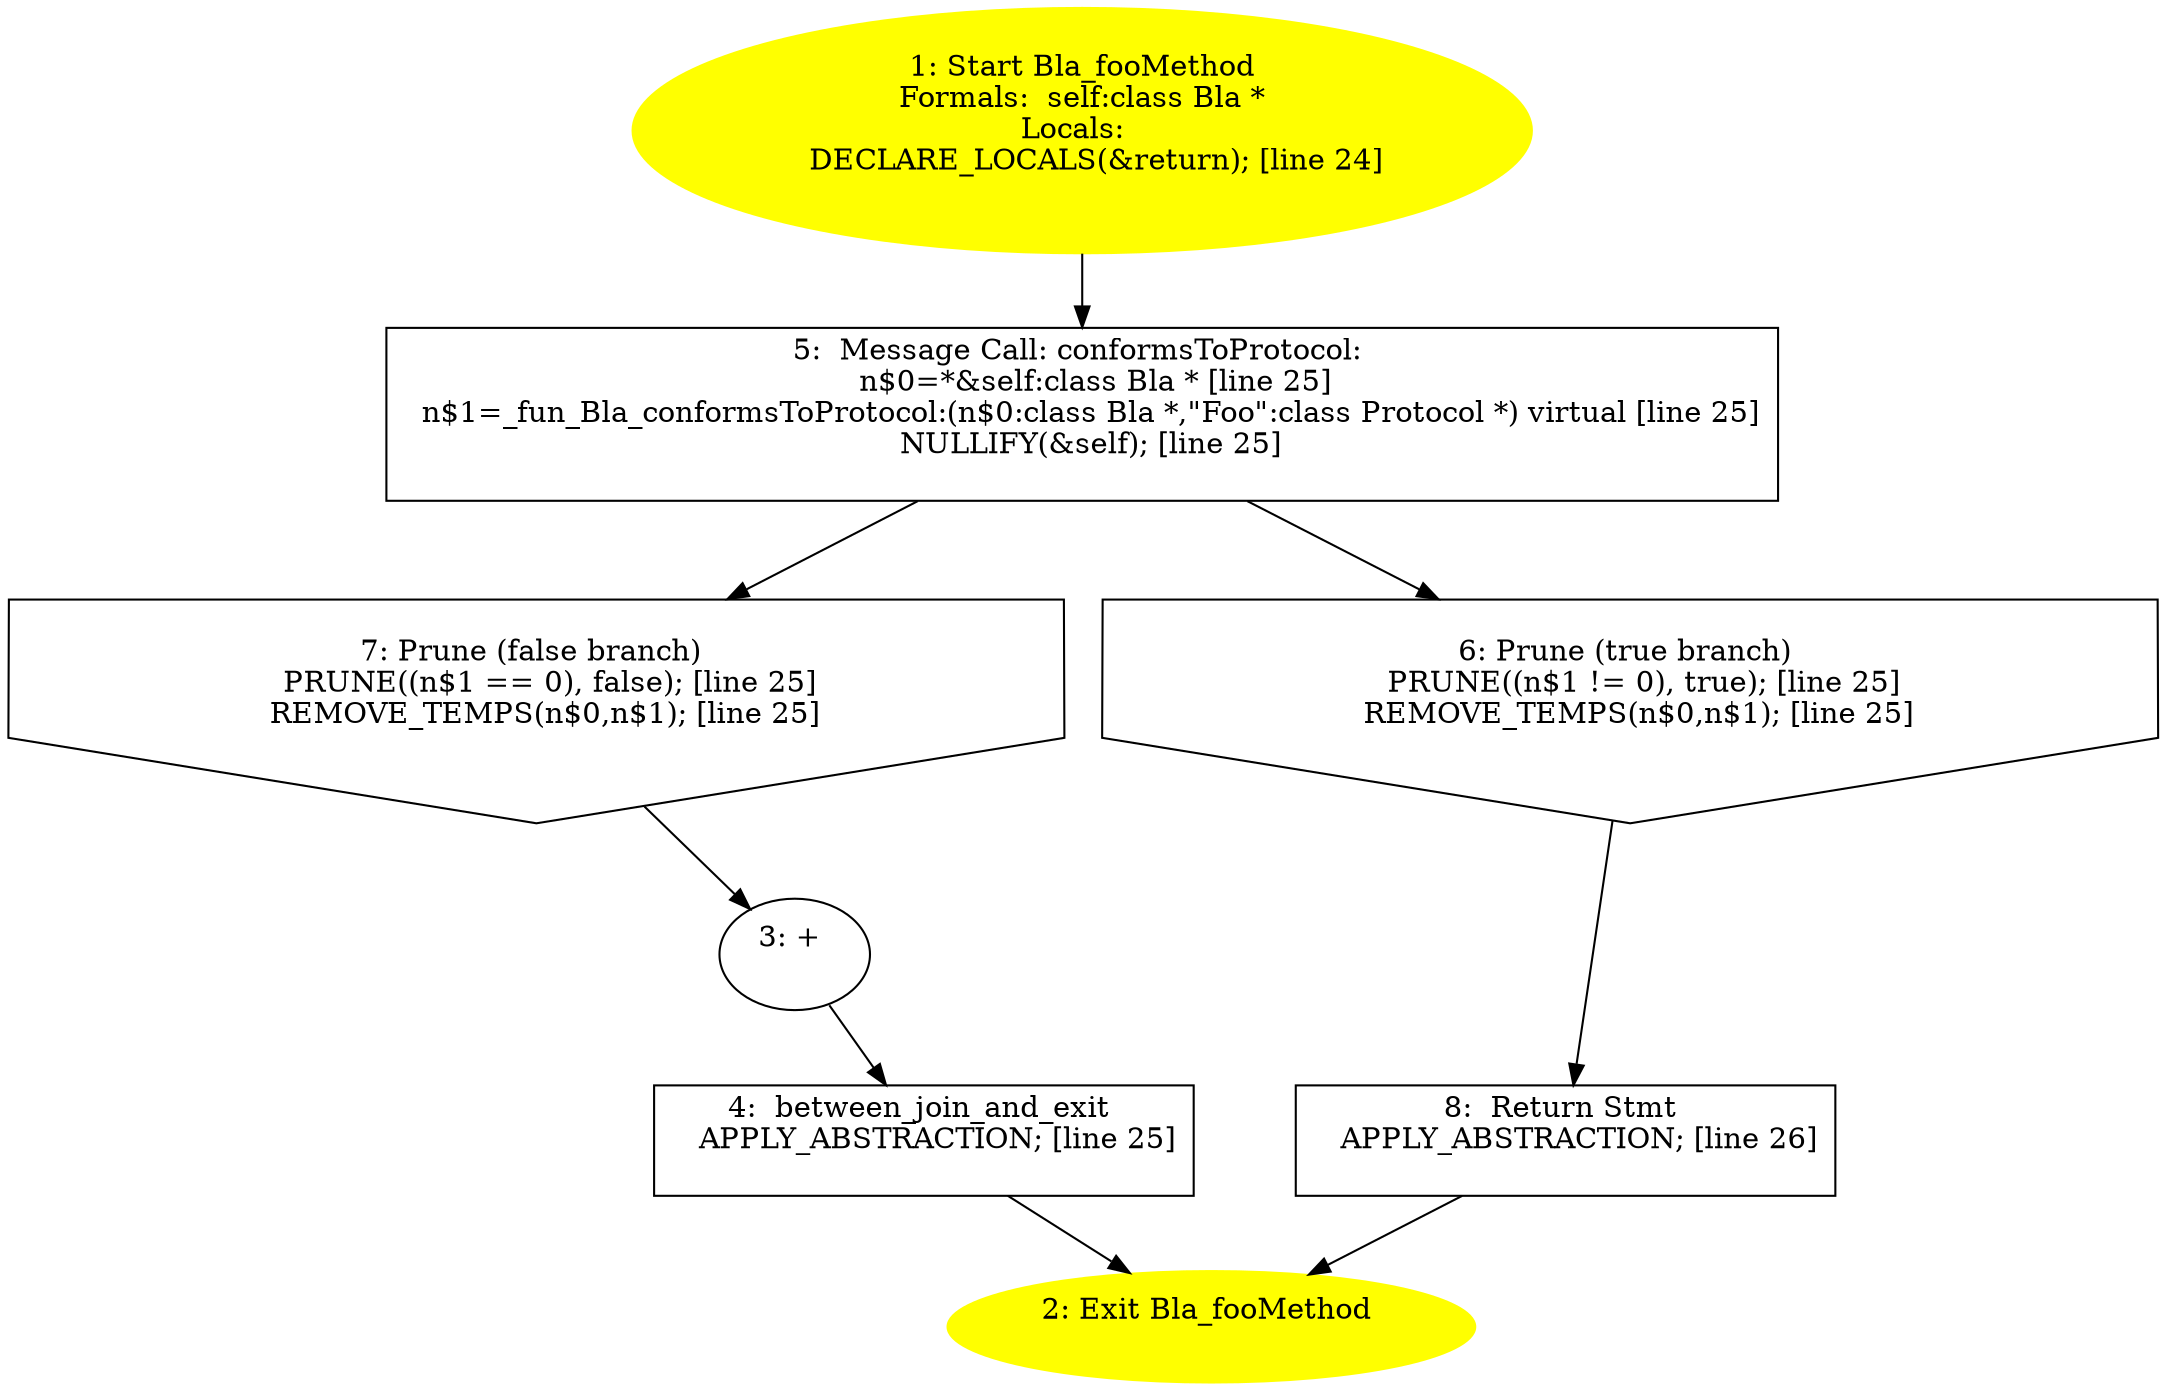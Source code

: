digraph iCFG {
8 [label="8:  Return Stmt \n   APPLY_ABSTRACTION; [line 26]\n " shape="box"]
	

	 8 -> 2 ;
7 [label="7: Prune (false branch) \n   PRUNE((n$1 == 0), false); [line 25]\n  REMOVE_TEMPS(n$0,n$1); [line 25]\n " shape="invhouse"]
	

	 7 -> 3 ;
6 [label="6: Prune (true branch) \n   PRUNE((n$1 != 0), true); [line 25]\n  REMOVE_TEMPS(n$0,n$1); [line 25]\n " shape="invhouse"]
	

	 6 -> 8 ;
5 [label="5:  Message Call: conformsToProtocol: \n   n$0=*&self:class Bla * [line 25]\n  n$1=_fun_Bla_conformsToProtocol:(n$0:class Bla *,\"Foo\":class Protocol *) virtual [line 25]\n  NULLIFY(&self); [line 25]\n " shape="box"]
	

	 5 -> 6 ;
	 5 -> 7 ;
4 [label="4:  between_join_and_exit \n   APPLY_ABSTRACTION; [line 25]\n " shape="box"]
	

	 4 -> 2 ;
3 [label="3: + \n  " ]
	

	 3 -> 4 ;
2 [label="2: Exit Bla_fooMethod \n  " color=yellow style=filled]
	

1 [label="1: Start Bla_fooMethod\nFormals:  self:class Bla *\nLocals:  \n   DECLARE_LOCALS(&return); [line 24]\n " color=yellow style=filled]
	

	 1 -> 5 ;
}
